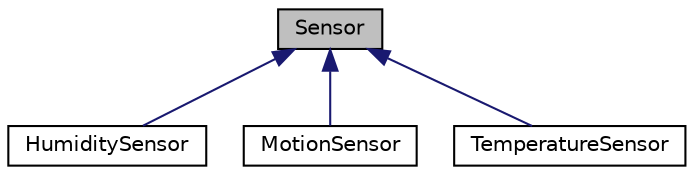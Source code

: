digraph "Sensor"
{
 // LATEX_PDF_SIZE
  edge [fontname="Helvetica",fontsize="10",labelfontname="Helvetica",labelfontsize="10"];
  node [fontname="Helvetica",fontsize="10",shape=record];
  Node1 [label="Sensor",height=0.2,width=0.4,color="black", fillcolor="grey75", style="filled", fontcolor="black",tooltip=" "];
  Node1 -> Node2 [dir="back",color="midnightblue",fontsize="10",style="solid",fontname="Helvetica"];
  Node2 [label="HumiditySensor",height=0.2,width=0.4,color="black", fillcolor="white", style="filled",URL="$classHumiditySensor.html",tooltip=" "];
  Node1 -> Node3 [dir="back",color="midnightblue",fontsize="10",style="solid",fontname="Helvetica"];
  Node3 [label="MotionSensor",height=0.2,width=0.4,color="black", fillcolor="white", style="filled",URL="$classMotionSensor.html",tooltip=" "];
  Node1 -> Node4 [dir="back",color="midnightblue",fontsize="10",style="solid",fontname="Helvetica"];
  Node4 [label="TemperatureSensor",height=0.2,width=0.4,color="black", fillcolor="white", style="filled",URL="$classTemperatureSensor.html",tooltip=" "];
}

